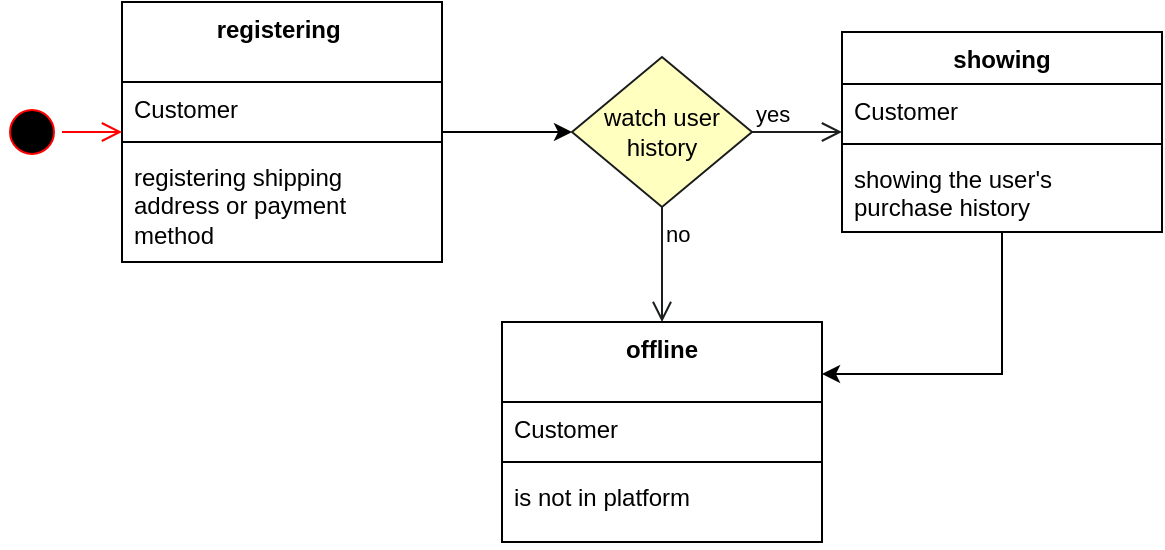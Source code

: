 <mxfile version="24.5.3" type="device">
  <diagram id="PQn-5Fw6K4jAPKaVSkoZ" name="Página-1">
    <mxGraphModel dx="446" dy="223" grid="1" gridSize="10" guides="1" tooltips="1" connect="1" arrows="1" fold="1" page="1" pageScale="1" pageWidth="827" pageHeight="1169" math="0" shadow="0">
      <root>
        <mxCell id="0" />
        <mxCell id="1" parent="0" />
        <mxCell id="2B88kZ_RZcYbCxnPiZeE-21" style="edgeStyle=orthogonalEdgeStyle;rounded=0;orthogonalLoop=1;jettySize=auto;html=1;" parent="1" source="2B88kZ_RZcYbCxnPiZeE-5" target="pJZaQ0SCRYhrd6KhoG8E-2" edge="1">
          <mxGeometry relative="1" as="geometry">
            <Array as="points">
              <mxPoint x="560" y="206" />
            </Array>
            <mxPoint x="400.198" y="206" as="targetPoint" />
          </mxGeometry>
        </mxCell>
        <mxCell id="2B88kZ_RZcYbCxnPiZeE-5" value="showing" style="swimlane;fontStyle=1;align=center;verticalAlign=top;childLayout=stackLayout;horizontal=1;startSize=26;horizontalStack=0;resizeParent=1;resizeParentMax=0;resizeLast=0;collapsible=1;marginBottom=0;whiteSpace=wrap;html=1;" parent="1" vertex="1">
          <mxGeometry x="480" y="35" width="160" height="100" as="geometry" />
        </mxCell>
        <mxCell id="2B88kZ_RZcYbCxnPiZeE-6" value="Customer" style="text;strokeColor=none;fillColor=none;align=left;verticalAlign=top;spacingLeft=4;spacingRight=4;overflow=hidden;rotatable=0;points=[[0,0.5],[1,0.5]];portConstraint=eastwest;whiteSpace=wrap;html=1;" parent="2B88kZ_RZcYbCxnPiZeE-5" vertex="1">
          <mxGeometry y="26" width="160" height="26" as="geometry" />
        </mxCell>
        <mxCell id="2B88kZ_RZcYbCxnPiZeE-7" value="" style="line;strokeWidth=1;fillColor=none;align=left;verticalAlign=middle;spacingTop=-1;spacingLeft=3;spacingRight=3;rotatable=0;labelPosition=right;points=[];portConstraint=eastwest;strokeColor=inherit;" parent="2B88kZ_RZcYbCxnPiZeE-5" vertex="1">
          <mxGeometry y="52" width="160" height="8" as="geometry" />
        </mxCell>
        <mxCell id="2B88kZ_RZcYbCxnPiZeE-8" value="showing the user&#39;s purchase history" style="text;strokeColor=none;fillColor=none;align=left;verticalAlign=top;spacingLeft=4;spacingRight=4;overflow=hidden;rotatable=0;points=[[0,0.5],[1,0.5]];portConstraint=eastwest;whiteSpace=wrap;html=1;" parent="2B88kZ_RZcYbCxnPiZeE-5" vertex="1">
          <mxGeometry y="60" width="160" height="40" as="geometry" />
        </mxCell>
        <mxCell id="2B88kZ_RZcYbCxnPiZeE-16" style="edgeStyle=orthogonalEdgeStyle;rounded=0;orthogonalLoop=1;jettySize=auto;html=1;" parent="1" source="2B88kZ_RZcYbCxnPiZeE-9" target="2B88kZ_RZcYbCxnPiZeE-13" edge="1">
          <mxGeometry relative="1" as="geometry" />
        </mxCell>
        <mxCell id="2B88kZ_RZcYbCxnPiZeE-9" value="registering&amp;nbsp;" style="swimlane;fontStyle=1;align=center;verticalAlign=top;childLayout=stackLayout;horizontal=1;startSize=40;horizontalStack=0;resizeParent=1;resizeParentMax=0;resizeLast=0;collapsible=1;marginBottom=0;whiteSpace=wrap;html=1;" parent="1" vertex="1">
          <mxGeometry x="120" y="20" width="160" height="130" as="geometry" />
        </mxCell>
        <mxCell id="2B88kZ_RZcYbCxnPiZeE-10" value="Customer" style="text;strokeColor=none;fillColor=none;align=left;verticalAlign=top;spacingLeft=4;spacingRight=4;overflow=hidden;rotatable=0;points=[[0,0.5],[1,0.5]];portConstraint=eastwest;whiteSpace=wrap;html=1;" parent="2B88kZ_RZcYbCxnPiZeE-9" vertex="1">
          <mxGeometry y="40" width="160" height="26" as="geometry" />
        </mxCell>
        <mxCell id="2B88kZ_RZcYbCxnPiZeE-11" value="" style="line;strokeWidth=1;fillColor=none;align=left;verticalAlign=middle;spacingTop=-1;spacingLeft=3;spacingRight=3;rotatable=0;labelPosition=right;points=[];portConstraint=eastwest;strokeColor=inherit;" parent="2B88kZ_RZcYbCxnPiZeE-9" vertex="1">
          <mxGeometry y="66" width="160" height="8" as="geometry" />
        </mxCell>
        <mxCell id="2B88kZ_RZcYbCxnPiZeE-12" value="registering shipping address or payment method&amp;nbsp;" style="text;strokeColor=none;fillColor=none;align=left;verticalAlign=top;spacingLeft=4;spacingRight=4;overflow=hidden;rotatable=0;points=[[0,0.5],[1,0.5]];portConstraint=eastwest;whiteSpace=wrap;html=1;" parent="2B88kZ_RZcYbCxnPiZeE-9" vertex="1">
          <mxGeometry y="74" width="160" height="56" as="geometry" />
        </mxCell>
        <mxCell id="2B88kZ_RZcYbCxnPiZeE-13" value="watch user history" style="rhombus;whiteSpace=wrap;html=1;fontColor=#000000;fillColor=#ffffc0;strokeColor=#1B1D1E;" parent="1" vertex="1">
          <mxGeometry x="345" y="47.5" width="90" height="75" as="geometry" />
        </mxCell>
        <mxCell id="2B88kZ_RZcYbCxnPiZeE-14" value="yes" style="edgeStyle=orthogonalEdgeStyle;html=1;align=left;verticalAlign=bottom;endArrow=open;endSize=8;strokeColor=#1B1D1E;rounded=0;" parent="1" source="2B88kZ_RZcYbCxnPiZeE-13" target="2B88kZ_RZcYbCxnPiZeE-5" edge="1">
          <mxGeometry x="-1" relative="1" as="geometry">
            <mxPoint x="414" y="290" as="targetPoint" />
          </mxGeometry>
        </mxCell>
        <mxCell id="2B88kZ_RZcYbCxnPiZeE-15" value="no" style="edgeStyle=orthogonalEdgeStyle;html=1;align=left;verticalAlign=top;endArrow=open;endSize=8;strokeColor=#1B1D1E;rounded=0;" parent="1" source="2B88kZ_RZcYbCxnPiZeE-13" target="pJZaQ0SCRYhrd6KhoG8E-2" edge="1">
          <mxGeometry x="-1" relative="1" as="geometry">
            <mxPoint x="390" y="180" as="targetPoint" />
          </mxGeometry>
        </mxCell>
        <mxCell id="2B88kZ_RZcYbCxnPiZeE-18" value="" style="ellipse;html=1;shape=startState;fillColor=#000000;strokeColor=#ff0000;" parent="1" vertex="1">
          <mxGeometry x="60" y="70" width="30" height="30" as="geometry" />
        </mxCell>
        <mxCell id="2B88kZ_RZcYbCxnPiZeE-19" value="" style="edgeStyle=orthogonalEdgeStyle;html=1;verticalAlign=bottom;endArrow=open;endSize=8;strokeColor=#ff0000;rounded=0;" parent="1" source="2B88kZ_RZcYbCxnPiZeE-18" target="2B88kZ_RZcYbCxnPiZeE-9" edge="1">
          <mxGeometry relative="1" as="geometry">
            <mxPoint x="165" y="120" as="targetPoint" />
          </mxGeometry>
        </mxCell>
        <mxCell id="pJZaQ0SCRYhrd6KhoG8E-2" value="offline" style="swimlane;fontStyle=1;align=center;verticalAlign=top;childLayout=stackLayout;horizontal=1;startSize=40;horizontalStack=0;resizeParent=1;resizeParentMax=0;resizeLast=0;collapsible=1;marginBottom=0;whiteSpace=wrap;html=1;" parent="1" vertex="1">
          <mxGeometry x="310" y="180" width="160" height="110" as="geometry" />
        </mxCell>
        <mxCell id="pJZaQ0SCRYhrd6KhoG8E-3" value="Customer" style="text;strokeColor=none;fillColor=none;align=left;verticalAlign=top;spacingLeft=4;spacingRight=4;overflow=hidden;rotatable=0;points=[[0,0.5],[1,0.5]];portConstraint=eastwest;whiteSpace=wrap;html=1;" parent="pJZaQ0SCRYhrd6KhoG8E-2" vertex="1">
          <mxGeometry y="40" width="160" height="26" as="geometry" />
        </mxCell>
        <mxCell id="pJZaQ0SCRYhrd6KhoG8E-4" value="" style="line;strokeWidth=1;fillColor=none;align=left;verticalAlign=middle;spacingTop=-1;spacingLeft=3;spacingRight=3;rotatable=0;labelPosition=right;points=[];portConstraint=eastwest;strokeColor=inherit;" parent="pJZaQ0SCRYhrd6KhoG8E-2" vertex="1">
          <mxGeometry y="66" width="160" height="8" as="geometry" />
        </mxCell>
        <mxCell id="pJZaQ0SCRYhrd6KhoG8E-5" value="is not in platform" style="text;strokeColor=none;fillColor=none;align=left;verticalAlign=top;spacingLeft=4;spacingRight=4;overflow=hidden;rotatable=0;points=[[0,0.5],[1,0.5]];portConstraint=eastwest;whiteSpace=wrap;html=1;" parent="pJZaQ0SCRYhrd6KhoG8E-2" vertex="1">
          <mxGeometry y="74" width="160" height="36" as="geometry" />
        </mxCell>
      </root>
    </mxGraphModel>
  </diagram>
</mxfile>
